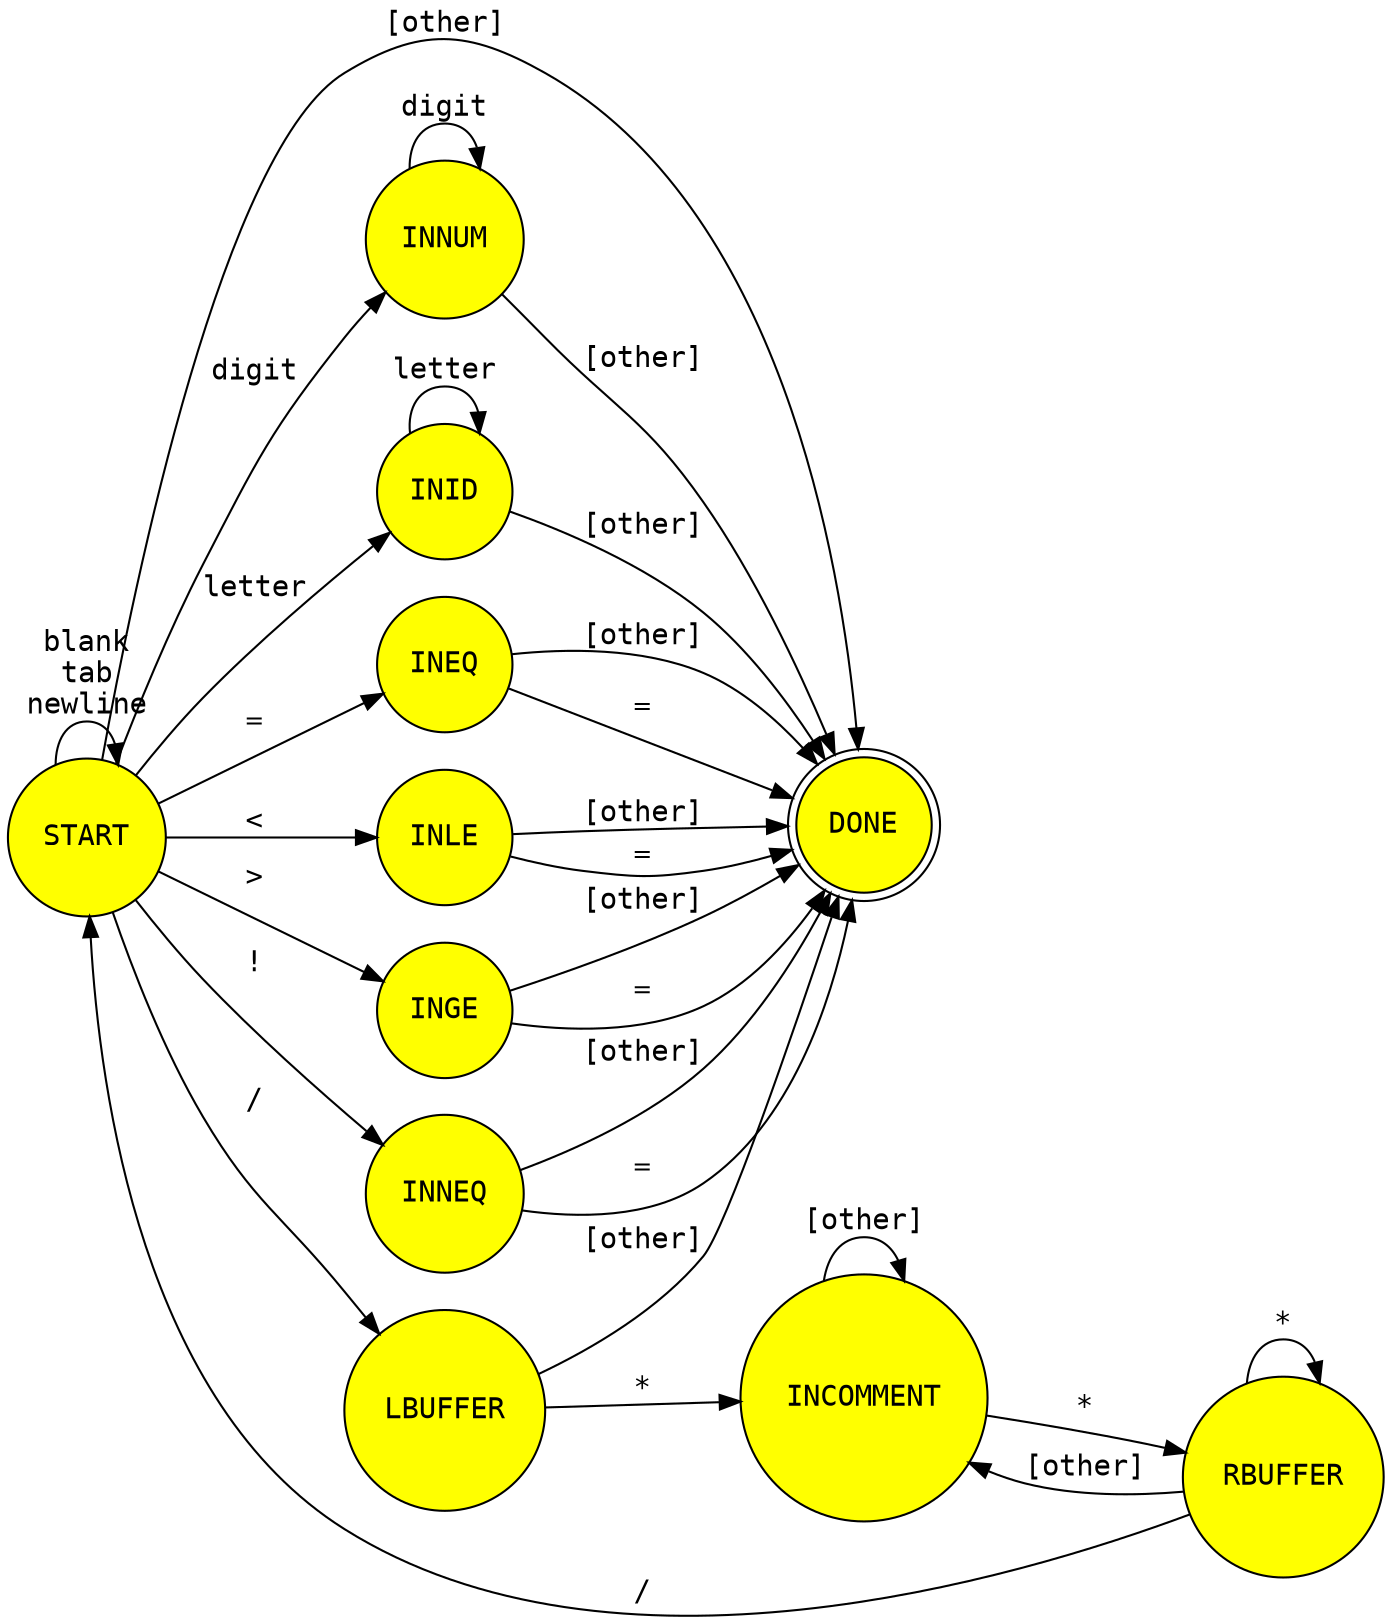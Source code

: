 digraph dfa {
  node [shape = circle, fontname=Consolas]
  edge [fontname=Consolas]
  rankdir = LR
  START [style=filled, fillcolor=yellow]
  INNUM [style=filled, fillcolor=yellow]
  INID [style=filled, fillcolor=yellow]
  INEQ [style=filled, fillcolor=yellow]
  INLE [style=filled, fillcolor=yellow]
  INGE [style=filled, fillcolor=yellow]
  INNEQ [style=filled, fillcolor=yellow]
  LBUFFER [style=filled, fillcolor=yellow]
  INCOMMENT [style=filled, fillcolor=yellow]
  RBUFFER [style=filled, fillcolor=yellow]
  DONE [shape=doublecircle, style=filled, fillcolor=yellow]

  START -> START [label = "blank\ntab\nnewline"]
  START -> DONE [label = "[other]"]
  START -> INNUM [label = "digit"]
  INNUM -> INNUM [label = "digit"]
  START -> INID [label = "letter"]
  INID -> INID [label = "letter"]
  START -> INEQ [label = "="]
  START -> INLE [label = "<"]
  START -> INGE [label = ">"]
  START -> INNEQ [label = "!"]
  START -> LBUFFER [label = "/"]
  LBUFFER -> INCOMMENT [label = "*"]
  INCOMMENT -> RBUFFER [label = "*"]
  INCOMMENT -> INCOMMENT [label = "[other]"]
  RBUFFER -> INCOMMENT [label = "[other]"]
  RBUFFER -> RBUFFER [label = "*"]
  RBUFFER -> START [label = "/"]
  INNUM -> DONE [label = "[other]"]
  INID -> DONE [label = "[other]"]
  INEQ -> DONE [label = "[other]"]
  INEQ -> DONE [label = "="]
  INLE -> DONE [label = "[other]"]
  INLE -> DONE [label = "="]
  INGE -> DONE [label = "[other]"]
  INGE -> DONE [label = "="]
  INNEQ -> DONE [label = "[other]"]
  INNEQ -> DONE [label = "="]
  LBUFFER -> DONE [label = "[other]"]
}